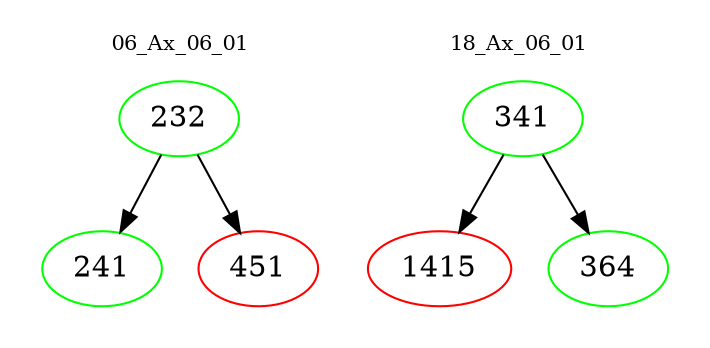 digraph{
subgraph cluster_0 {
color = white
label = "06_Ax_06_01";
fontsize=10;
T0_232 [label="232", color="green"]
T0_232 -> T0_241 [color="black"]
T0_241 [label="241", color="green"]
T0_232 -> T0_451 [color="black"]
T0_451 [label="451", color="red"]
}
subgraph cluster_1 {
color = white
label = "18_Ax_06_01";
fontsize=10;
T1_341 [label="341", color="green"]
T1_341 -> T1_1415 [color="black"]
T1_1415 [label="1415", color="red"]
T1_341 -> T1_364 [color="black"]
T1_364 [label="364", color="green"]
}
}
